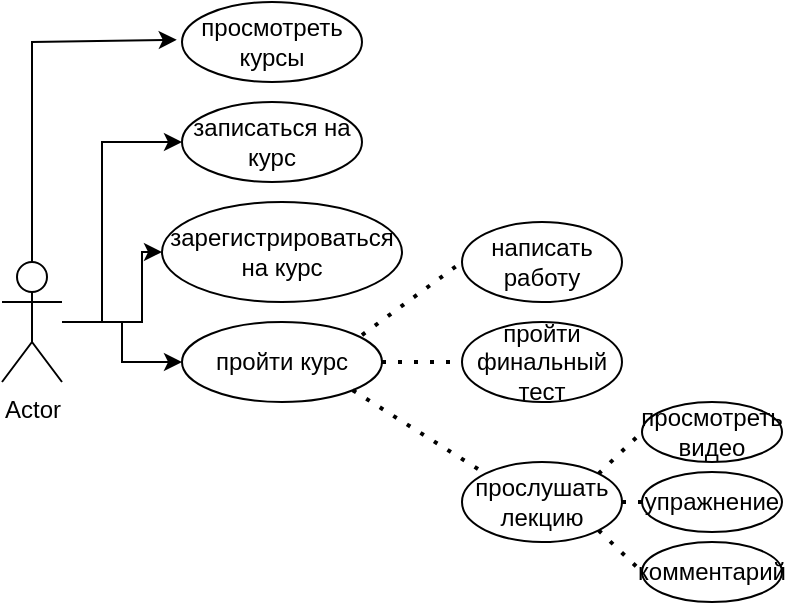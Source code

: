 <mxfile version="27.0.6">
  <diagram name="Page-1" id="VEjF-hhevNHBmqu4Ifw0">
    <mxGraphModel dx="622" dy="342" grid="1" gridSize="10" guides="1" tooltips="1" connect="1" arrows="1" fold="1" page="1" pageScale="1" pageWidth="850" pageHeight="1100" math="0" shadow="0">
      <root>
        <mxCell id="0" />
        <mxCell id="1" parent="0" />
        <mxCell id="d9-vNrPwo5r6UpcI0n2--12" style="edgeStyle=orthogonalEdgeStyle;rounded=0;orthogonalLoop=1;jettySize=auto;html=1;entryX=0;entryY=0.5;entryDx=0;entryDy=0;" edge="1" parent="1" source="d9-vNrPwo5r6UpcI0n2--1" target="d9-vNrPwo5r6UpcI0n2--11">
          <mxGeometry relative="1" as="geometry">
            <Array as="points">
              <mxPoint x="100" y="180" />
              <mxPoint x="100" y="90" />
            </Array>
          </mxGeometry>
        </mxCell>
        <mxCell id="d9-vNrPwo5r6UpcI0n2--15" style="edgeStyle=orthogonalEdgeStyle;rounded=0;orthogonalLoop=1;jettySize=auto;html=1;entryX=0;entryY=0.5;entryDx=0;entryDy=0;" edge="1" parent="1" source="d9-vNrPwo5r6UpcI0n2--1" target="d9-vNrPwo5r6UpcI0n2--13">
          <mxGeometry relative="1" as="geometry">
            <Array as="points">
              <mxPoint x="120" y="180" />
              <mxPoint x="120" y="145" />
            </Array>
          </mxGeometry>
        </mxCell>
        <mxCell id="d9-vNrPwo5r6UpcI0n2--16" style="edgeStyle=orthogonalEdgeStyle;rounded=0;orthogonalLoop=1;jettySize=auto;html=1;entryX=0;entryY=0.5;entryDx=0;entryDy=0;" edge="1" parent="1" source="d9-vNrPwo5r6UpcI0n2--1" target="d9-vNrPwo5r6UpcI0n2--14">
          <mxGeometry relative="1" as="geometry" />
        </mxCell>
        <mxCell id="d9-vNrPwo5r6UpcI0n2--1" value="Actor" style="shape=umlActor;verticalLabelPosition=bottom;verticalAlign=top;html=1;outlineConnect=0;" vertex="1" parent="1">
          <mxGeometry x="50" y="150" width="30" height="60" as="geometry" />
        </mxCell>
        <mxCell id="d9-vNrPwo5r6UpcI0n2--2" value="просмотреть курсы" style="ellipse;whiteSpace=wrap;html=1;" vertex="1" parent="1">
          <mxGeometry x="140" y="20" width="90" height="40" as="geometry" />
        </mxCell>
        <mxCell id="d9-vNrPwo5r6UpcI0n2--4" value="" style="endArrow=classic;html=1;rounded=0;entryX=-0.029;entryY=0.472;entryDx=0;entryDy=0;entryPerimeter=0;" edge="1" parent="1" source="d9-vNrPwo5r6UpcI0n2--1" target="d9-vNrPwo5r6UpcI0n2--2">
          <mxGeometry width="50" height="50" relative="1" as="geometry">
            <mxPoint x="190" y="180" as="sourcePoint" />
            <mxPoint x="240" y="130" as="targetPoint" />
            <Array as="points">
              <mxPoint x="65" y="40" />
            </Array>
          </mxGeometry>
        </mxCell>
        <mxCell id="d9-vNrPwo5r6UpcI0n2--5" style="edgeStyle=orthogonalEdgeStyle;rounded=0;orthogonalLoop=1;jettySize=auto;html=1;exitX=0.5;exitY=1;exitDx=0;exitDy=0;" edge="1" parent="1" source="d9-vNrPwo5r6UpcI0n2--2" target="d9-vNrPwo5r6UpcI0n2--2">
          <mxGeometry relative="1" as="geometry" />
        </mxCell>
        <mxCell id="d9-vNrPwo5r6UpcI0n2--11" value="записаться на курс" style="ellipse;whiteSpace=wrap;html=1;" vertex="1" parent="1">
          <mxGeometry x="140" y="70" width="90" height="40" as="geometry" />
        </mxCell>
        <mxCell id="d9-vNrPwo5r6UpcI0n2--13" value="зарегистрироваться на курс" style="ellipse;whiteSpace=wrap;html=1;" vertex="1" parent="1">
          <mxGeometry x="130" y="120" width="120" height="50" as="geometry" />
        </mxCell>
        <mxCell id="d9-vNrPwo5r6UpcI0n2--14" value="пройти курс" style="ellipse;whiteSpace=wrap;html=1;" vertex="1" parent="1">
          <mxGeometry x="140" y="180" width="100" height="40" as="geometry" />
        </mxCell>
        <mxCell id="d9-vNrPwo5r6UpcI0n2--17" value="написать работу" style="ellipse;whiteSpace=wrap;html=1;" vertex="1" parent="1">
          <mxGeometry x="280" y="130" width="80" height="40" as="geometry" />
        </mxCell>
        <mxCell id="d9-vNrPwo5r6UpcI0n2--18" value="пройти финальный тест" style="ellipse;whiteSpace=wrap;html=1;" vertex="1" parent="1">
          <mxGeometry x="280" y="180" width="80" height="40" as="geometry" />
        </mxCell>
        <mxCell id="d9-vNrPwo5r6UpcI0n2--19" value="прослушать лекцию" style="ellipse;whiteSpace=wrap;html=1;" vertex="1" parent="1">
          <mxGeometry x="280" y="250" width="80" height="40" as="geometry" />
        </mxCell>
        <mxCell id="d9-vNrPwo5r6UpcI0n2--20" value="" style="endArrow=none;dashed=1;html=1;dashPattern=1 3;strokeWidth=2;rounded=0;entryX=0;entryY=0.5;entryDx=0;entryDy=0;exitX=0.9;exitY=0.163;exitDx=0;exitDy=0;exitPerimeter=0;" edge="1" parent="1" source="d9-vNrPwo5r6UpcI0n2--14" target="d9-vNrPwo5r6UpcI0n2--17">
          <mxGeometry width="50" height="50" relative="1" as="geometry">
            <mxPoint x="220" y="190" as="sourcePoint" />
            <mxPoint x="270" y="140" as="targetPoint" />
          </mxGeometry>
        </mxCell>
        <mxCell id="d9-vNrPwo5r6UpcI0n2--21" value="" style="endArrow=none;dashed=1;html=1;dashPattern=1 3;strokeWidth=2;rounded=0;exitX=1;exitY=0.5;exitDx=0;exitDy=0;entryX=0;entryY=0.5;entryDx=0;entryDy=0;" edge="1" parent="1" source="d9-vNrPwo5r6UpcI0n2--14" target="d9-vNrPwo5r6UpcI0n2--18">
          <mxGeometry width="50" height="50" relative="1" as="geometry">
            <mxPoint x="220" y="190" as="sourcePoint" />
            <mxPoint x="270" y="140" as="targetPoint" />
          </mxGeometry>
        </mxCell>
        <mxCell id="d9-vNrPwo5r6UpcI0n2--22" value="" style="endArrow=none;dashed=1;html=1;dashPattern=1 3;strokeWidth=2;rounded=0;exitX=1;exitY=1;exitDx=0;exitDy=0;entryX=0;entryY=0;entryDx=0;entryDy=0;" edge="1" parent="1" source="d9-vNrPwo5r6UpcI0n2--14" target="d9-vNrPwo5r6UpcI0n2--19">
          <mxGeometry width="50" height="50" relative="1" as="geometry">
            <mxPoint x="220" y="190" as="sourcePoint" />
            <mxPoint x="270" y="140" as="targetPoint" />
          </mxGeometry>
        </mxCell>
        <mxCell id="d9-vNrPwo5r6UpcI0n2--23" value="просмотреть видео" style="ellipse;whiteSpace=wrap;html=1;" vertex="1" parent="1">
          <mxGeometry x="370" y="220" width="70" height="30" as="geometry" />
        </mxCell>
        <mxCell id="d9-vNrPwo5r6UpcI0n2--24" value="упражнение" style="ellipse;whiteSpace=wrap;html=1;" vertex="1" parent="1">
          <mxGeometry x="370" y="255" width="70" height="30" as="geometry" />
        </mxCell>
        <mxCell id="d9-vNrPwo5r6UpcI0n2--25" value="комментарий" style="ellipse;whiteSpace=wrap;html=1;" vertex="1" parent="1">
          <mxGeometry x="370" y="290" width="70" height="30" as="geometry" />
        </mxCell>
        <mxCell id="d9-vNrPwo5r6UpcI0n2--27" value="" style="endArrow=none;dashed=1;html=1;dashPattern=1 3;strokeWidth=2;rounded=0;exitX=1;exitY=0;exitDx=0;exitDy=0;entryX=0;entryY=0.5;entryDx=0;entryDy=0;" edge="1" parent="1" source="d9-vNrPwo5r6UpcI0n2--19" target="d9-vNrPwo5r6UpcI0n2--23">
          <mxGeometry width="50" height="50" relative="1" as="geometry">
            <mxPoint x="220" y="230" as="sourcePoint" />
            <mxPoint x="270" y="180" as="targetPoint" />
          </mxGeometry>
        </mxCell>
        <mxCell id="d9-vNrPwo5r6UpcI0n2--28" value="" style="endArrow=none;dashed=1;html=1;dashPattern=1 3;strokeWidth=2;rounded=0;exitX=1;exitY=0.5;exitDx=0;exitDy=0;entryX=0;entryY=0.5;entryDx=0;entryDy=0;" edge="1" parent="1" source="d9-vNrPwo5r6UpcI0n2--19" target="d9-vNrPwo5r6UpcI0n2--24">
          <mxGeometry width="50" height="50" relative="1" as="geometry">
            <mxPoint x="220" y="230" as="sourcePoint" />
            <mxPoint x="270" y="180" as="targetPoint" />
          </mxGeometry>
        </mxCell>
        <mxCell id="d9-vNrPwo5r6UpcI0n2--29" value="" style="endArrow=none;dashed=1;html=1;dashPattern=1 3;strokeWidth=2;rounded=0;exitX=1;exitY=1;exitDx=0;exitDy=0;entryX=0;entryY=0.5;entryDx=0;entryDy=0;" edge="1" parent="1" source="d9-vNrPwo5r6UpcI0n2--19" target="d9-vNrPwo5r6UpcI0n2--25">
          <mxGeometry width="50" height="50" relative="1" as="geometry">
            <mxPoint x="220" y="230" as="sourcePoint" />
            <mxPoint x="270" y="180" as="targetPoint" />
          </mxGeometry>
        </mxCell>
      </root>
    </mxGraphModel>
  </diagram>
</mxfile>
